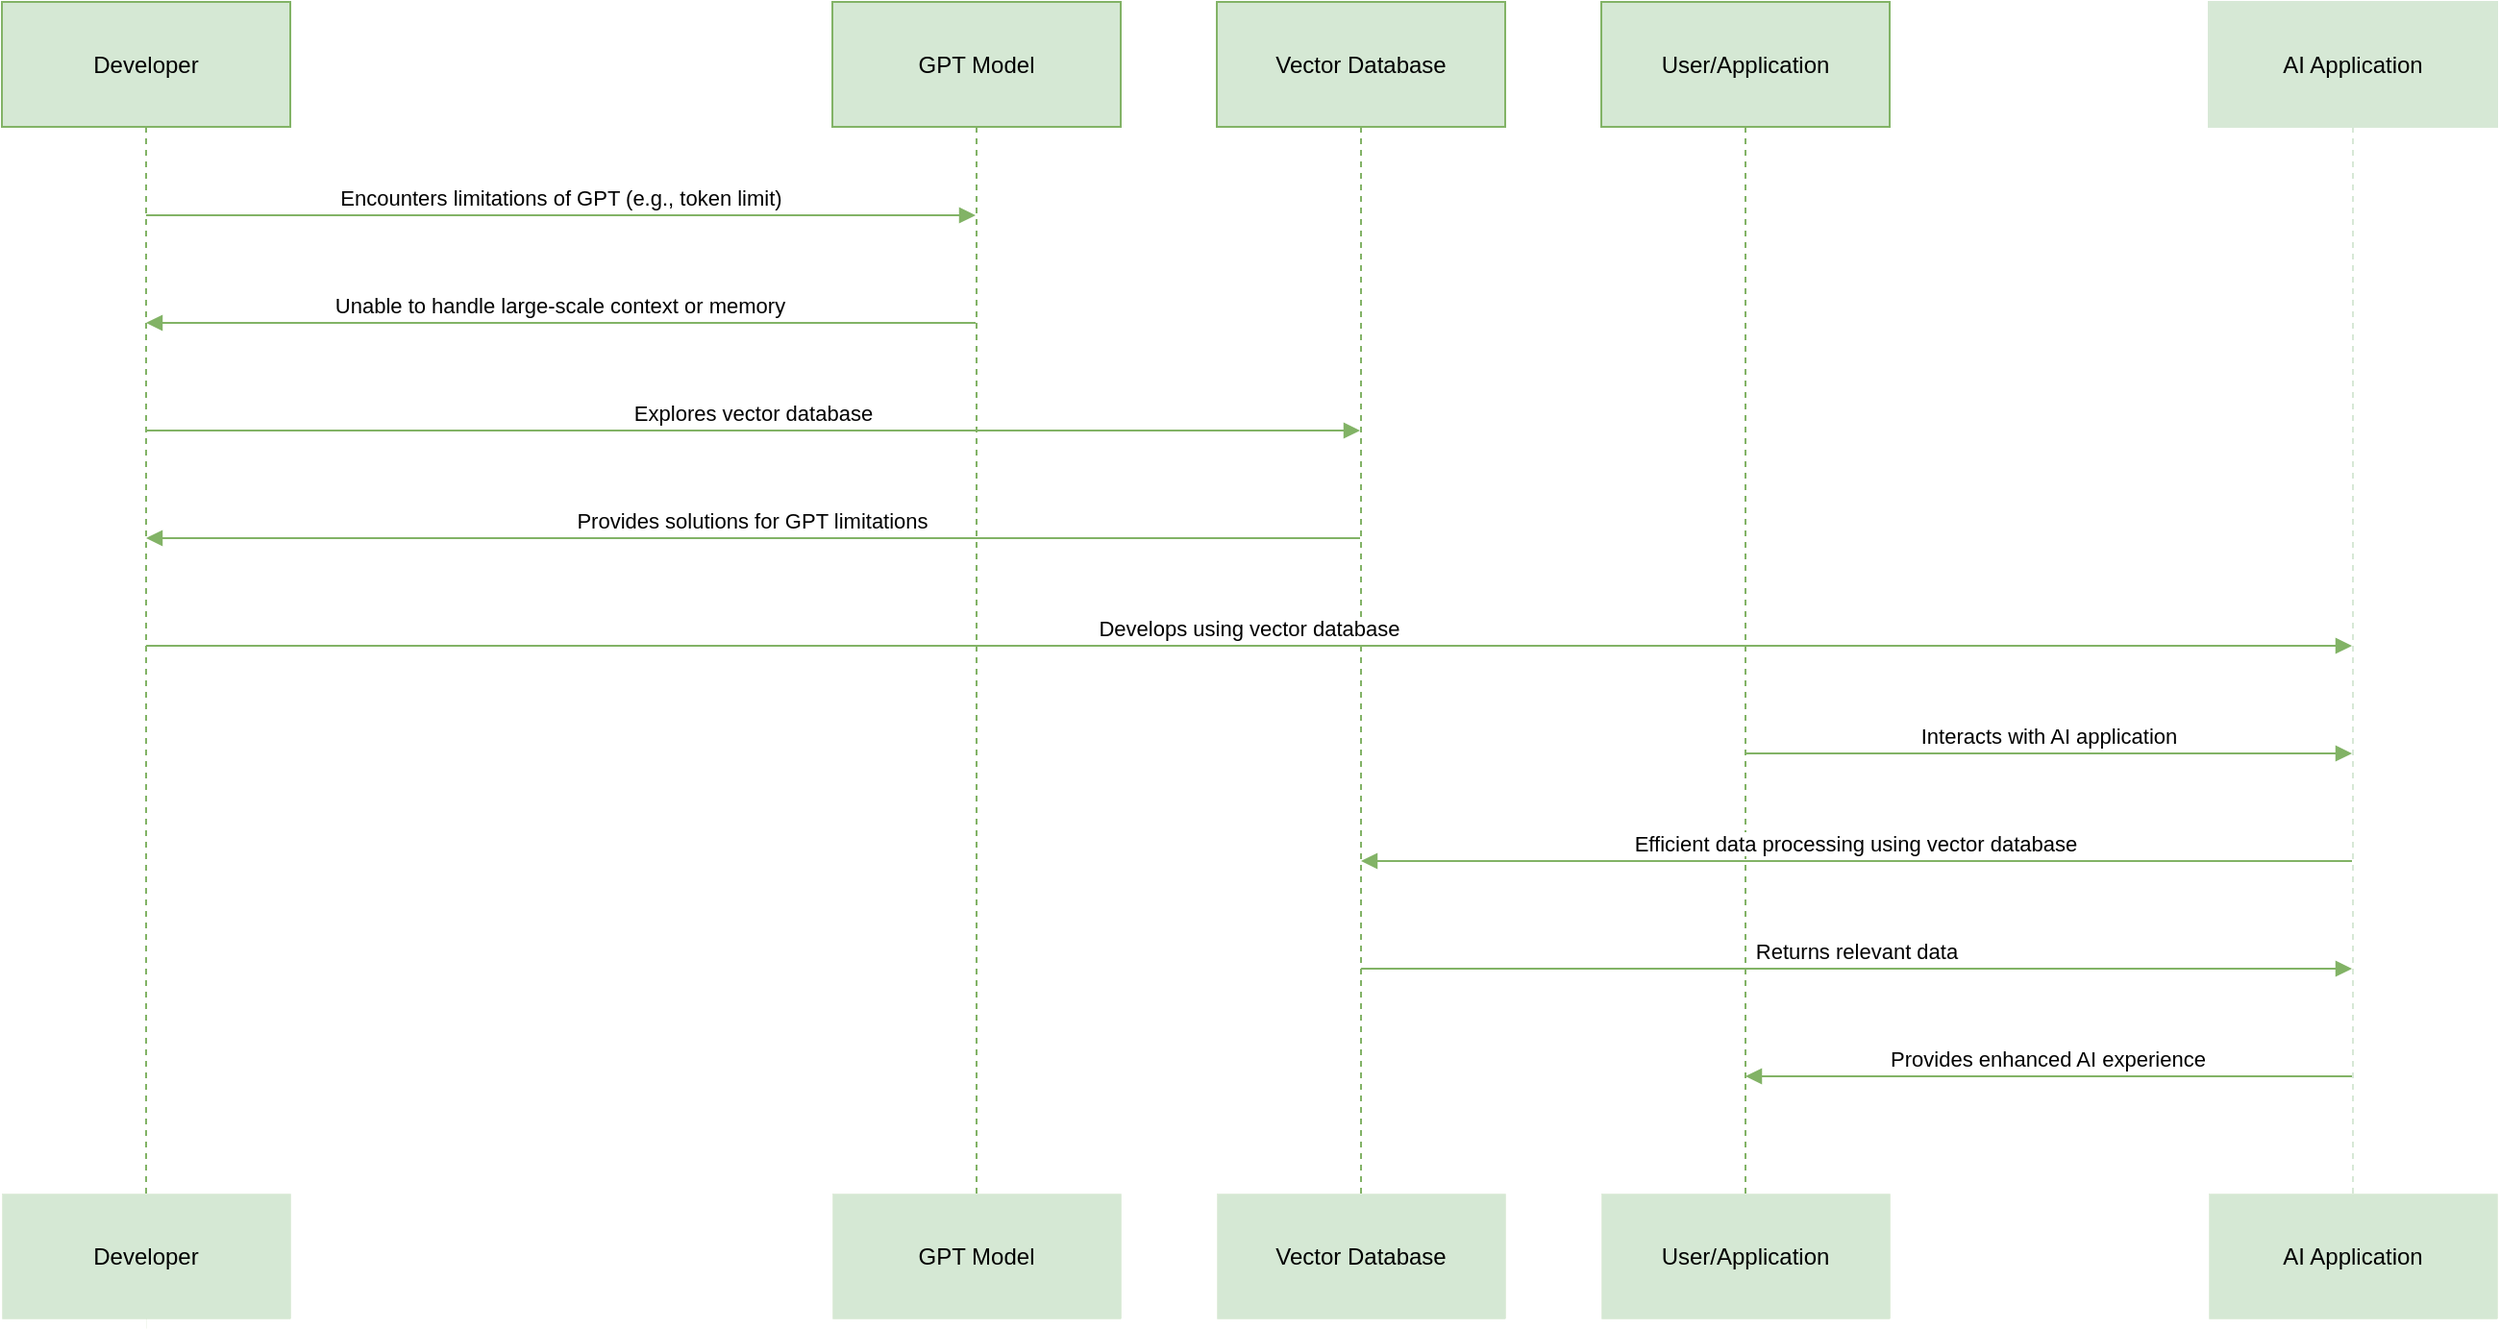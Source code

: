 <mxfile version="22.1.21" type="github">
  <diagram name="第 1 页" id="jhO5NhgoIZsw4oM-Iyyo">
    <mxGraphModel dx="1741" dy="1113" grid="0" gridSize="10" guides="1" tooltips="1" connect="1" arrows="1" fold="1" page="0" pageScale="1" pageWidth="1600" pageHeight="900" background="none" math="0" shadow="0">
      <root>
        <mxCell id="0" />
        <mxCell id="1" parent="0" />
        <mxCell id="D_TtH3e5i3Kp7y9emndk-15" value="Developer" style="shape=umlLifeline;perimeter=lifelinePerimeter;whiteSpace=wrap;container=1;dropTarget=0;collapsible=0;recursiveResize=0;outlineConnect=0;portConstraint=eastwest;newEdgeStyle={&quot;edgeStyle&quot;:&quot;elbowEdgeStyle&quot;,&quot;elbow&quot;:&quot;vertical&quot;,&quot;curved&quot;:0,&quot;rounded&quot;:0};size=65;fillColor=#d5e8d4;strokeColor=#82b366;" vertex="1" parent="1">
          <mxGeometry x="20" y="20" width="150" height="664" as="geometry" />
        </mxCell>
        <mxCell id="D_TtH3e5i3Kp7y9emndk-16" value="GPT Model" style="shape=umlLifeline;perimeter=lifelinePerimeter;whiteSpace=wrap;container=1;dropTarget=0;collapsible=0;recursiveResize=0;outlineConnect=0;portConstraint=eastwest;newEdgeStyle={&quot;edgeStyle&quot;:&quot;elbowEdgeStyle&quot;,&quot;elbow&quot;:&quot;vertical&quot;,&quot;curved&quot;:0,&quot;rounded&quot;:0};size=65;fillColor=#d5e8d4;strokeColor=#82b366;" vertex="1" parent="1">
          <mxGeometry x="452" y="20" width="150" height="664" as="geometry" />
        </mxCell>
        <mxCell id="D_TtH3e5i3Kp7y9emndk-17" value="Vector Database" style="shape=umlLifeline;perimeter=lifelinePerimeter;whiteSpace=wrap;container=1;dropTarget=0;collapsible=0;recursiveResize=0;outlineConnect=0;portConstraint=eastwest;newEdgeStyle={&quot;edgeStyle&quot;:&quot;elbowEdgeStyle&quot;,&quot;elbow&quot;:&quot;vertical&quot;,&quot;curved&quot;:0,&quot;rounded&quot;:0};size=65;fillColor=#d5e8d4;strokeColor=#82b366;" vertex="1" parent="1">
          <mxGeometry x="652" y="20" width="150" height="664" as="geometry" />
        </mxCell>
        <mxCell id="D_TtH3e5i3Kp7y9emndk-18" value="User/Application" style="shape=umlLifeline;perimeter=lifelinePerimeter;whiteSpace=wrap;container=1;dropTarget=0;collapsible=0;recursiveResize=0;outlineConnect=0;portConstraint=eastwest;newEdgeStyle={&quot;edgeStyle&quot;:&quot;elbowEdgeStyle&quot;,&quot;elbow&quot;:&quot;vertical&quot;,&quot;curved&quot;:0,&quot;rounded&quot;:0};size=65;fillColor=#d5e8d4;strokeColor=#82b366;" vertex="1" parent="1">
          <mxGeometry x="852" y="20" width="150" height="664" as="geometry" />
        </mxCell>
        <mxCell id="D_TtH3e5i3Kp7y9emndk-19" value="AI Application" style="shape=umlLifeline;perimeter=lifelinePerimeter;whiteSpace=wrap;container=1;dropTarget=0;collapsible=0;recursiveResize=0;outlineConnect=0;portConstraint=eastwest;newEdgeStyle={&quot;edgeStyle&quot;:&quot;elbowEdgeStyle&quot;,&quot;elbow&quot;:&quot;vertical&quot;,&quot;curved&quot;:0,&quot;rounded&quot;:0};size=65;fillColor=#d6e8d5;strokeColor=#d7e8d6;gradientColor=none;" vertex="1" parent="1">
          <mxGeometry x="1168" y="20" width="150" height="664" as="geometry" />
        </mxCell>
        <mxCell id="D_TtH3e5i3Kp7y9emndk-20" value="Encounters limitations of GPT (e.g., token limit)" style="verticalAlign=bottom;endArrow=block;edgeStyle=elbowEdgeStyle;elbow=vertical;curved=0;rounded=0;fillColor=#d5e8d4;strokeColor=#82b366;" edge="1" parent="1" source="D_TtH3e5i3Kp7y9emndk-15" target="D_TtH3e5i3Kp7y9emndk-16">
          <mxGeometry relative="1" as="geometry">
            <Array as="points">
              <mxPoint x="321" y="131" />
            </Array>
          </mxGeometry>
        </mxCell>
        <mxCell id="D_TtH3e5i3Kp7y9emndk-21" value="Unable to handle large-scale context or memory" style="verticalAlign=bottom;endArrow=block;edgeStyle=elbowEdgeStyle;elbow=vertical;curved=0;rounded=0;fillColor=#d5e8d4;strokeColor=#82b366;" edge="1" parent="1" source="D_TtH3e5i3Kp7y9emndk-16" target="D_TtH3e5i3Kp7y9emndk-15">
          <mxGeometry relative="1" as="geometry">
            <Array as="points">
              <mxPoint x="321" y="187" />
            </Array>
          </mxGeometry>
        </mxCell>
        <mxCell id="D_TtH3e5i3Kp7y9emndk-22" value="Explores vector database" style="verticalAlign=bottom;endArrow=block;edgeStyle=elbowEdgeStyle;elbow=vertical;curved=0;rounded=0;fillColor=#d5e8d4;strokeColor=#82b366;" edge="1" parent="1" source="D_TtH3e5i3Kp7y9emndk-15" target="D_TtH3e5i3Kp7y9emndk-17">
          <mxGeometry relative="1" as="geometry">
            <Array as="points">
              <mxPoint x="421" y="243" />
            </Array>
          </mxGeometry>
        </mxCell>
        <mxCell id="D_TtH3e5i3Kp7y9emndk-23" value="Provides solutions for GPT limitations" style="verticalAlign=bottom;endArrow=block;edgeStyle=elbowEdgeStyle;elbow=vertical;curved=0;rounded=0;fillColor=#d5e8d4;strokeColor=#82b366;" edge="1" parent="1" source="D_TtH3e5i3Kp7y9emndk-17" target="D_TtH3e5i3Kp7y9emndk-15">
          <mxGeometry relative="1" as="geometry">
            <Array as="points">
              <mxPoint x="421" y="299" />
            </Array>
          </mxGeometry>
        </mxCell>
        <mxCell id="D_TtH3e5i3Kp7y9emndk-24" value="Develops using vector database" style="verticalAlign=bottom;endArrow=block;edgeStyle=elbowEdgeStyle;elbow=vertical;curved=0;rounded=0;fillColor=#d5e8d4;strokeColor=#82b366;" edge="1" parent="1" source="D_TtH3e5i3Kp7y9emndk-15" target="D_TtH3e5i3Kp7y9emndk-19">
          <mxGeometry relative="1" as="geometry">
            <Array as="points">
              <mxPoint x="679" y="355" />
            </Array>
          </mxGeometry>
        </mxCell>
        <mxCell id="D_TtH3e5i3Kp7y9emndk-25" value="Interacts with AI application" style="verticalAlign=bottom;endArrow=block;edgeStyle=elbowEdgeStyle;elbow=vertical;curved=0;rounded=0;fillColor=#d5e8d4;strokeColor=#82b366;" edge="1" parent="1" source="D_TtH3e5i3Kp7y9emndk-18" target="D_TtH3e5i3Kp7y9emndk-19">
          <mxGeometry relative="1" as="geometry">
            <Array as="points">
              <mxPoint x="1095" y="411" />
            </Array>
          </mxGeometry>
        </mxCell>
        <mxCell id="D_TtH3e5i3Kp7y9emndk-26" value="Efficient data processing using vector database" style="verticalAlign=bottom;endArrow=block;edgeStyle=elbowEdgeStyle;elbow=vertical;curved=0;rounded=0;fillColor=#d5e8d4;strokeColor=#82b366;" edge="1" parent="1" source="D_TtH3e5i3Kp7y9emndk-19" target="D_TtH3e5i3Kp7y9emndk-17">
          <mxGeometry relative="1" as="geometry">
            <Array as="points">
              <mxPoint x="995" y="467" />
            </Array>
          </mxGeometry>
        </mxCell>
        <mxCell id="D_TtH3e5i3Kp7y9emndk-27" value="Returns relevant data" style="verticalAlign=bottom;endArrow=block;edgeStyle=elbowEdgeStyle;elbow=vertical;curved=0;rounded=0;fillColor=#d5e8d4;strokeColor=#82b366;" edge="1" parent="1" source="D_TtH3e5i3Kp7y9emndk-17" target="D_TtH3e5i3Kp7y9emndk-19">
          <mxGeometry relative="1" as="geometry">
            <Array as="points">
              <mxPoint x="995" y="523" />
            </Array>
          </mxGeometry>
        </mxCell>
        <mxCell id="D_TtH3e5i3Kp7y9emndk-28" value="Provides enhanced AI experience" style="verticalAlign=bottom;endArrow=block;edgeStyle=elbowEdgeStyle;elbow=vertical;curved=0;rounded=0;fillColor=#d5e8d4;strokeColor=#82b366;" edge="1" parent="1" source="D_TtH3e5i3Kp7y9emndk-19" target="D_TtH3e5i3Kp7y9emndk-18">
          <mxGeometry relative="1" as="geometry">
            <Array as="points">
              <mxPoint x="1095" y="579" />
            </Array>
          </mxGeometry>
        </mxCell>
        <mxCell id="D_TtH3e5i3Kp7y9emndk-35" value="Developer" style="shape=umlLifeline;perimeter=lifelinePerimeter;whiteSpace=wrap;container=1;dropTarget=0;collapsible=0;recursiveResize=0;outlineConnect=0;portConstraint=eastwest;newEdgeStyle={&quot;edgeStyle&quot;:&quot;elbowEdgeStyle&quot;,&quot;elbow&quot;:&quot;vertical&quot;,&quot;curved&quot;:0,&quot;rounded&quot;:0};size=65;fillColor=#d5e8d4;strokeColor=#82b366;strokeWidth=0;" vertex="1" parent="1">
          <mxGeometry x="20" y="640" width="150" height="70" as="geometry" />
        </mxCell>
        <mxCell id="D_TtH3e5i3Kp7y9emndk-36" value="GPT Model" style="shape=umlLifeline;perimeter=lifelinePerimeter;whiteSpace=wrap;container=1;dropTarget=0;collapsible=0;recursiveResize=0;outlineConnect=0;portConstraint=eastwest;newEdgeStyle={&quot;edgeStyle&quot;:&quot;elbowEdgeStyle&quot;,&quot;elbow&quot;:&quot;vertical&quot;,&quot;curved&quot;:0,&quot;rounded&quot;:0};size=65;fillColor=#d5e8d4;strokeColor=#82b366;strokeWidth=0;" vertex="1" parent="1">
          <mxGeometry x="452" y="640" width="150" height="65" as="geometry" />
        </mxCell>
        <mxCell id="D_TtH3e5i3Kp7y9emndk-37" value="Vector Database" style="shape=umlLifeline;perimeter=lifelinePerimeter;whiteSpace=wrap;container=1;dropTarget=0;collapsible=0;recursiveResize=0;outlineConnect=0;portConstraint=eastwest;newEdgeStyle={&quot;edgeStyle&quot;:&quot;elbowEdgeStyle&quot;,&quot;elbow&quot;:&quot;vertical&quot;,&quot;curved&quot;:0,&quot;rounded&quot;:0};size=65;fillColor=#d5e8d4;strokeColor=#82b366;strokeWidth=0;" vertex="1" parent="1">
          <mxGeometry x="652" y="640" width="150" height="65" as="geometry" />
        </mxCell>
        <mxCell id="D_TtH3e5i3Kp7y9emndk-38" value="User/Application" style="shape=umlLifeline;perimeter=lifelinePerimeter;whiteSpace=wrap;container=1;dropTarget=0;collapsible=0;recursiveResize=0;outlineConnect=0;portConstraint=eastwest;newEdgeStyle={&quot;edgeStyle&quot;:&quot;elbowEdgeStyle&quot;,&quot;elbow&quot;:&quot;vertical&quot;,&quot;curved&quot;:0,&quot;rounded&quot;:0};size=65;fillColor=#d5e8d4;strokeColor=#82b366;strokeWidth=0;" vertex="1" parent="1">
          <mxGeometry x="852" y="640" width="150" height="65" as="geometry" />
        </mxCell>
        <mxCell id="D_TtH3e5i3Kp7y9emndk-39" value="AI Application" style="shape=umlLifeline;perimeter=lifelinePerimeter;whiteSpace=wrap;container=1;dropTarget=0;collapsible=0;recursiveResize=0;outlineConnect=0;portConstraint=eastwest;newEdgeStyle={&quot;edgeStyle&quot;:&quot;elbowEdgeStyle&quot;,&quot;elbow&quot;:&quot;vertical&quot;,&quot;curved&quot;:0,&quot;rounded&quot;:0};size=65;fillColor=#d5e8d4;strokeColor=#82b366;strokeWidth=0;" vertex="1" parent="1">
          <mxGeometry x="1168" y="640" width="150" height="65" as="geometry" />
        </mxCell>
      </root>
    </mxGraphModel>
  </diagram>
</mxfile>
